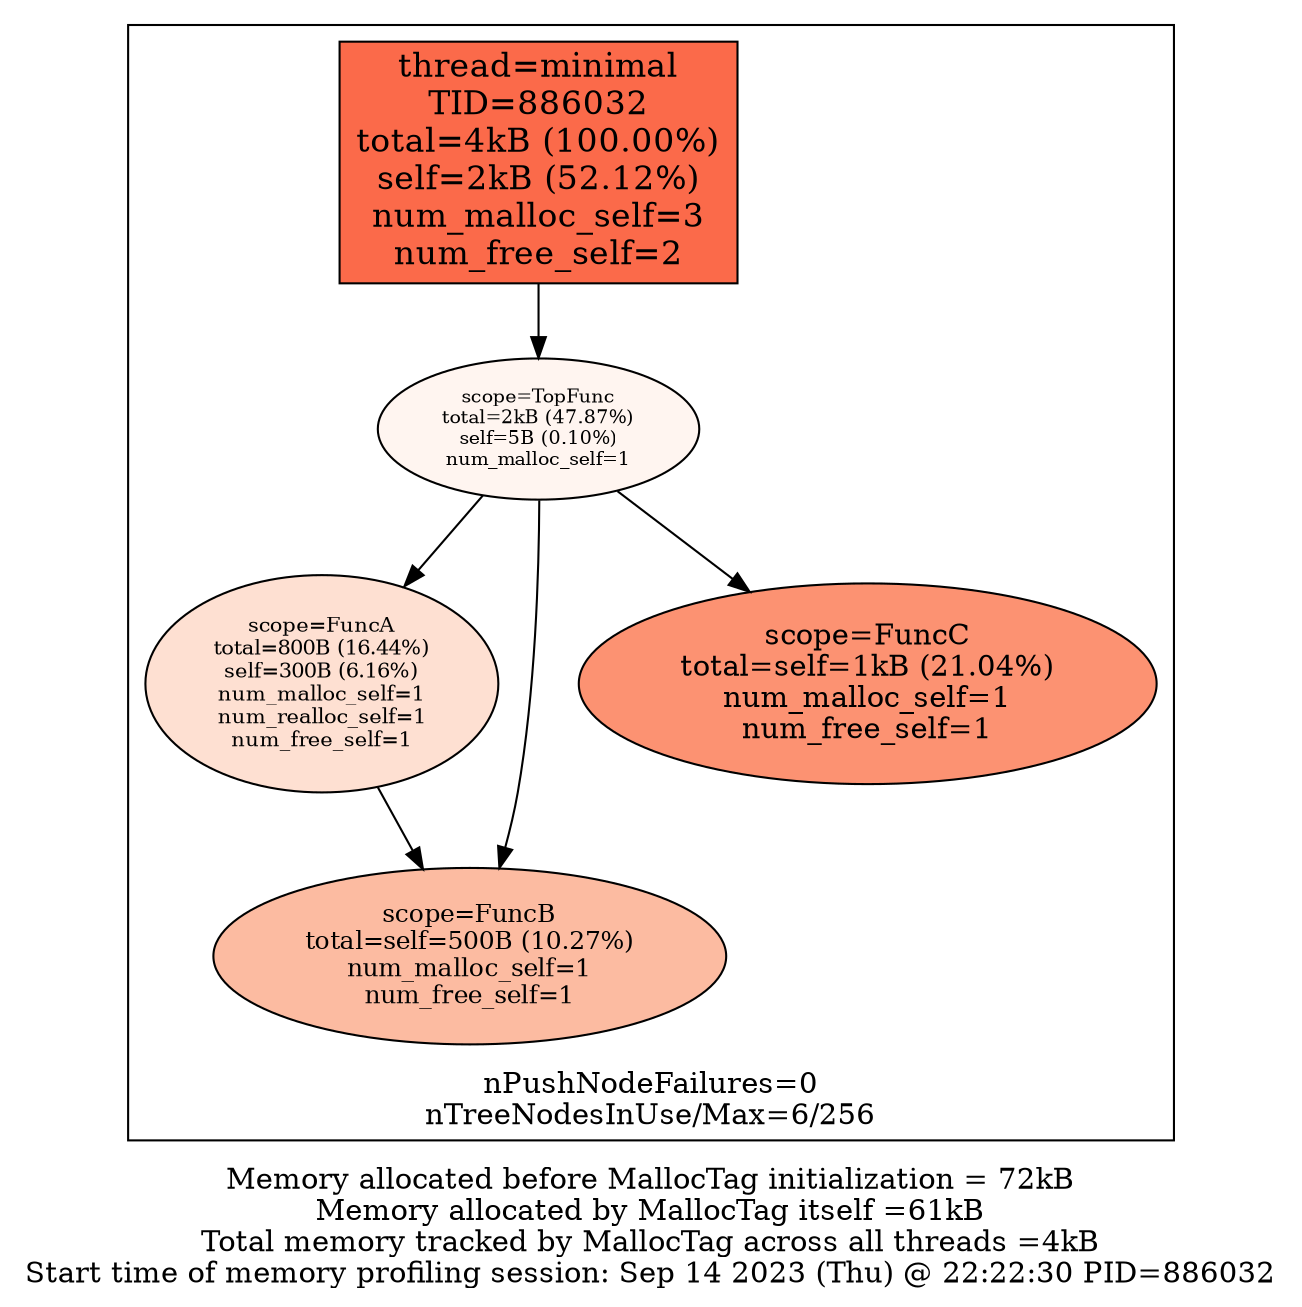 digraph MallocTree {
 node [colorscheme=reds9 style=filled]
 subgraph cluster_TID886032 {
  node [colorscheme=reds9 style=filled]
  labelloc="b"
  label="nPushNodeFailures=0\nnTreeNodesInUse/Max=6/256\n"
  "886032_minimal" [label="thread=minimal\nTID=886032\ntotal=4kB (100.00%)\nself=2kB (52.12%)\nnum_malloc_self=3\nnum_free_self=2" shape=box fillcolor=5 fontsize=16]
  "886032_minimal" -> "886032_TopFunc"
  "886032_TopFunc" [label="scope=TopFunc\ntotal=2kB (47.87%)\nself=5B (0.10%)\nnum_malloc_self=1" fillcolor=1 fontsize=9]
  "886032_TopFunc" -> "886032_FuncA"
  "886032_TopFunc" -> "886032_FuncB"
  "886032_TopFunc" -> "886032_FuncC"
  "886032_FuncA" [label="scope=FuncA\ntotal=800B (16.44%)\nself=300B (6.16%)\nnum_malloc_self=1\nnum_realloc_self=1\nnum_free_self=1" fillcolor=2 fontsize=10]
  "886032_FuncA" -> "886032_FuncB"
  "886032_FuncB" [label="scope=FuncB\ntotal=self=500B (10.27%)\nnum_malloc_self=1\nnum_free_self=1" fillcolor=3 fontsize=12]
  "886032_FuncB" [label="scope=FuncB\ntotal=self=500B (10.27%)\nnum_malloc_self=1\nnum_free_self=1" fillcolor=3 fontsize=12]
  "886032_FuncC" [label="scope=FuncC\ntotal=self=1kB (21.04%)\nnum_malloc_self=1\nnum_free_self=1" fillcolor=4 fontsize=14]
 }

 labelloc="b"
 label="Memory allocated before MallocTag initialization = 72kB\nMemory allocated by MallocTag itself =61kB\nTotal memory tracked by MallocTag across all threads =4kB\nStart time of memory profiling session: Sep 14 2023 (Thu) @ 22:22:30 PID=886032\n"
}

